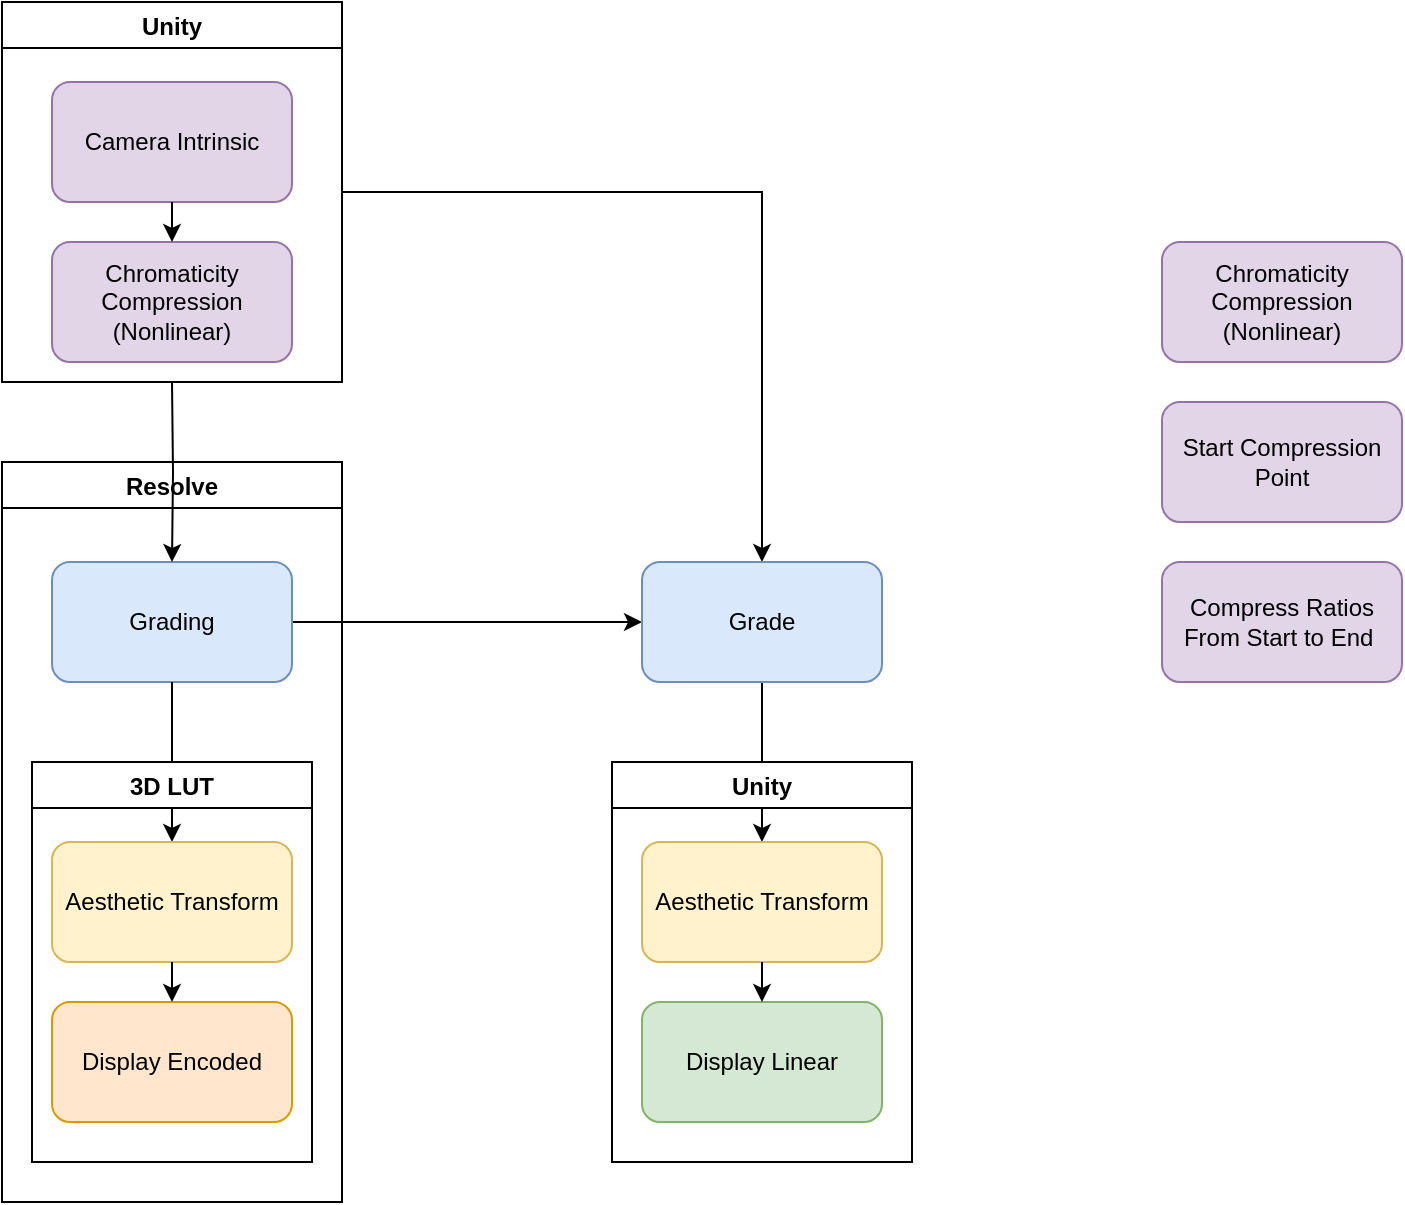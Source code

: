 <mxfile version="14.1.8" type="google"><diagram id="dF_sxym-yKHXVIGHrQF3" name="Page-1"><mxGraphModel dx="1186" dy="770" grid="1" gridSize="10" guides="1" tooltips="1" connect="1" arrows="1" fold="1" page="1" pageScale="1" pageWidth="850" pageHeight="1100" math="0" shadow="0"><root><mxCell id="0"/><mxCell id="1" parent="0"/><mxCell id="haCQkPmJBIxwQcafidHE-11" style="edgeStyle=orthogonalEdgeStyle;rounded=0;orthogonalLoop=1;jettySize=auto;html=1;exitX=1;exitY=0.5;exitDx=0;exitDy=0;entryX=0.5;entryY=0;entryDx=0;entryDy=0;" edge="1" parent="1" source="haCQkPmJBIxwQcafidHE-18" target="haCQkPmJBIxwQcafidHE-10"><mxGeometry relative="1" as="geometry"/></mxCell><mxCell id="haCQkPmJBIxwQcafidHE-12" style="edgeStyle=orthogonalEdgeStyle;rounded=0;orthogonalLoop=1;jettySize=auto;html=1;exitX=1;exitY=0.5;exitDx=0;exitDy=0;entryX=0;entryY=0.5;entryDx=0;entryDy=0;" edge="1" parent="1" source="haCQkPmJBIxwQcafidHE-19" target="haCQkPmJBIxwQcafidHE-10"><mxGeometry relative="1" as="geometry"/></mxCell><mxCell id="haCQkPmJBIxwQcafidHE-9" value="Resolve" style="swimlane;" vertex="1" parent="1"><mxGeometry x="80" y="240" width="170" height="370" as="geometry"/></mxCell><mxCell id="haCQkPmJBIxwQcafidHE-19" value="Grading" style="rounded=1;whiteSpace=wrap;html=1;fillColor=#dae8fc;strokeColor=#6c8ebf;" vertex="1" parent="haCQkPmJBIxwQcafidHE-9"><mxGeometry x="25" y="50" width="120" height="60" as="geometry"/></mxCell><mxCell id="haCQkPmJBIxwQcafidHE-6" style="edgeStyle=orthogonalEdgeStyle;rounded=0;orthogonalLoop=1;jettySize=auto;html=1;exitX=0.5;exitY=1;exitDx=0;exitDy=0;entryX=0.5;entryY=0;entryDx=0;entryDy=0;" edge="1" parent="haCQkPmJBIxwQcafidHE-9" source="haCQkPmJBIxwQcafidHE-19" target="haCQkPmJBIxwQcafidHE-3"><mxGeometry relative="1" as="geometry"/></mxCell><mxCell id="haCQkPmJBIxwQcafidHE-21" value="3D LUT" style="swimlane;" vertex="1" parent="haCQkPmJBIxwQcafidHE-9"><mxGeometry x="15" y="150" width="140" height="200" as="geometry"/></mxCell><mxCell id="haCQkPmJBIxwQcafidHE-3" value="Aesthetic Transform" style="rounded=1;whiteSpace=wrap;html=1;fillColor=#fff2cc;strokeColor=#d6b656;" vertex="1" parent="haCQkPmJBIxwQcafidHE-21"><mxGeometry x="10" y="40" width="120" height="60" as="geometry"/></mxCell><mxCell id="haCQkPmJBIxwQcafidHE-4" value="Display Encoded" style="rounded=1;whiteSpace=wrap;html=1;fillColor=#ffe6cc;strokeColor=#d79b00;" vertex="1" parent="haCQkPmJBIxwQcafidHE-21"><mxGeometry x="10" y="120" width="120" height="60" as="geometry"/></mxCell><mxCell id="haCQkPmJBIxwQcafidHE-7" style="edgeStyle=orthogonalEdgeStyle;rounded=0;orthogonalLoop=1;jettySize=auto;html=1;exitX=0.5;exitY=1;exitDx=0;exitDy=0;entryX=0.5;entryY=0;entryDx=0;entryDy=0;" edge="1" parent="haCQkPmJBIxwQcafidHE-21" source="haCQkPmJBIxwQcafidHE-3" target="haCQkPmJBIxwQcafidHE-4"><mxGeometry relative="1" as="geometry"/></mxCell><mxCell id="haCQkPmJBIxwQcafidHE-17" style="edgeStyle=orthogonalEdgeStyle;rounded=0;orthogonalLoop=1;jettySize=auto;html=1;exitX=0.5;exitY=1;exitDx=0;exitDy=0;entryX=0.5;entryY=0;entryDx=0;entryDy=0;" edge="1" parent="1" source="haCQkPmJBIxwQcafidHE-10" target="haCQkPmJBIxwQcafidHE-14"><mxGeometry relative="1" as="geometry"/></mxCell><mxCell id="haCQkPmJBIxwQcafidHE-10" value="Grade" style="rounded=1;whiteSpace=wrap;html=1;fillColor=#dae8fc;strokeColor=#6c8ebf;" vertex="1" parent="1"><mxGeometry x="400" y="290" width="120" height="60" as="geometry"/></mxCell><mxCell id="haCQkPmJBIxwQcafidHE-13" value="Unity" style="swimlane;" vertex="1" parent="1"><mxGeometry x="385" y="390" width="150" height="200" as="geometry"/></mxCell><mxCell id="haCQkPmJBIxwQcafidHE-14" value="Aesthetic Transform" style="rounded=1;whiteSpace=wrap;html=1;fillColor=#fff2cc;strokeColor=#d6b656;" vertex="1" parent="haCQkPmJBIxwQcafidHE-13"><mxGeometry x="15" y="40" width="120" height="60" as="geometry"/></mxCell><mxCell id="haCQkPmJBIxwQcafidHE-15" value="Display Linear" style="rounded=1;whiteSpace=wrap;html=1;fillColor=#d5e8d4;strokeColor=#82b366;" vertex="1" parent="haCQkPmJBIxwQcafidHE-13"><mxGeometry x="15" y="120" width="120" height="60" as="geometry"/></mxCell><mxCell id="haCQkPmJBIxwQcafidHE-16" style="edgeStyle=orthogonalEdgeStyle;rounded=0;orthogonalLoop=1;jettySize=auto;html=1;exitX=0.5;exitY=1;exitDx=0;exitDy=0;entryX=0.5;entryY=0;entryDx=0;entryDy=0;" edge="1" parent="haCQkPmJBIxwQcafidHE-13" source="haCQkPmJBIxwQcafidHE-14" target="haCQkPmJBIxwQcafidHE-15"><mxGeometry relative="1" as="geometry"/></mxCell><mxCell id="haCQkPmJBIxwQcafidHE-18" value="Unity" style="swimlane;" vertex="1" parent="1"><mxGeometry x="80" y="10" width="170" height="190" as="geometry"/></mxCell><mxCell id="haCQkPmJBIxwQcafidHE-1" value="Camera Intrinsic" style="rounded=1;whiteSpace=wrap;html=1;fillColor=#e1d5e7;strokeColor=#9673a6;" vertex="1" parent="haCQkPmJBIxwQcafidHE-18"><mxGeometry x="25" y="40" width="120" height="60" as="geometry"/></mxCell><mxCell id="haCQkPmJBIxwQcafidHE-2" value="Chromaticity Compression (Nonlinear)" style="rounded=1;whiteSpace=wrap;html=1;fillColor=#e1d5e7;strokeColor=#9673a6;" vertex="1" parent="haCQkPmJBIxwQcafidHE-18"><mxGeometry x="25" y="120" width="120" height="60" as="geometry"/></mxCell><mxCell id="haCQkPmJBIxwQcafidHE-5" style="edgeStyle=orthogonalEdgeStyle;rounded=0;orthogonalLoop=1;jettySize=auto;html=1;exitX=0.5;exitY=1;exitDx=0;exitDy=0;entryX=0.5;entryY=0;entryDx=0;entryDy=0;" edge="1" parent="haCQkPmJBIxwQcafidHE-18" source="haCQkPmJBIxwQcafidHE-1" target="haCQkPmJBIxwQcafidHE-2"><mxGeometry relative="1" as="geometry"/></mxCell><mxCell id="haCQkPmJBIxwQcafidHE-20" style="edgeStyle=orthogonalEdgeStyle;rounded=0;orthogonalLoop=1;jettySize=auto;html=1;entryX=0.5;entryY=0;entryDx=0;entryDy=0;" edge="1" parent="1" target="haCQkPmJBIxwQcafidHE-19"><mxGeometry relative="1" as="geometry"><mxPoint x="165" y="200" as="sourcePoint"/><mxPoint x="165" y="460" as="targetPoint"/></mxGeometry></mxCell><mxCell id="haCQkPmJBIxwQcafidHE-22" value="Chromaticity Compression (Nonlinear)" style="rounded=1;whiteSpace=wrap;html=1;fillColor=#e1d5e7;strokeColor=#9673a6;" vertex="1" parent="1"><mxGeometry x="660" y="130" width="120" height="60" as="geometry"/></mxCell><mxCell id="haCQkPmJBIxwQcafidHE-23" value="Start Compression Point" style="rounded=1;whiteSpace=wrap;html=1;fillColor=#e1d5e7;strokeColor=#9673a6;" vertex="1" parent="1"><mxGeometry x="660" y="210" width="120" height="60" as="geometry"/></mxCell><mxCell id="haCQkPmJBIxwQcafidHE-24" value="Compress Ratios From Start to End&amp;nbsp;" style="rounded=1;whiteSpace=wrap;html=1;fillColor=#e1d5e7;strokeColor=#9673a6;" vertex="1" parent="1"><mxGeometry x="660" y="290" width="120" height="60" as="geometry"/></mxCell></root></mxGraphModel></diagram></mxfile>